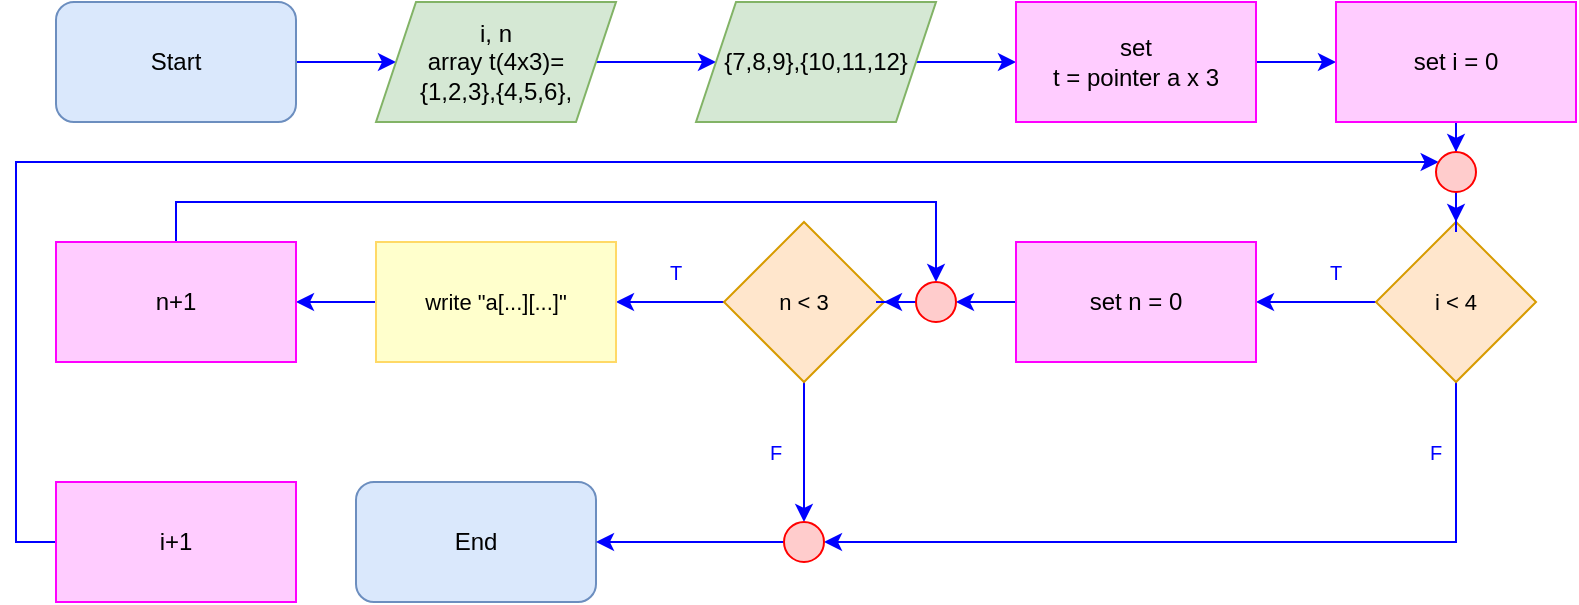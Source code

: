 <mxfile version="20.6.0" type="device"><diagram id="GU_egi--gNR71cNjjw7K" name="หน้า-1"><mxGraphModel dx="614" dy="685" grid="1" gridSize="10" guides="1" tooltips="1" connect="1" arrows="1" fold="1" page="1" pageScale="1" pageWidth="827" pageHeight="1169" math="0" shadow="0"><root><mxCell id="0"/><mxCell id="1" parent="0"/><mxCell id="3kbfPJICYh6IDhDmhpvJ-1" style="edgeStyle=orthogonalEdgeStyle;rounded=0;orthogonalLoop=1;jettySize=auto;html=1;strokeColor=#0000FF;" parent="1" source="3kbfPJICYh6IDhDmhpvJ-2" target="3kbfPJICYh6IDhDmhpvJ-4" edge="1"><mxGeometry relative="1" as="geometry"/></mxCell><mxCell id="3kbfPJICYh6IDhDmhpvJ-2" value="Start" style="rounded=1;whiteSpace=wrap;html=1;fillColor=#dae8fc;strokeColor=#6c8ebf;" parent="1" vertex="1"><mxGeometry x="40" y="40" width="120" height="60" as="geometry"/></mxCell><mxCell id="ifgtBYqmXfl11kZ3YnGU-4" style="edgeStyle=orthogonalEdgeStyle;shape=connector;rounded=0;orthogonalLoop=1;jettySize=auto;html=1;labelBackgroundColor=default;strokeColor=#0000FF;fontFamily=Helvetica;fontSize=11;fontColor=default;endArrow=classic;" parent="1" source="3kbfPJICYh6IDhDmhpvJ-4" target="ifgtBYqmXfl11kZ3YnGU-3" edge="1"><mxGeometry relative="1" as="geometry"/></mxCell><mxCell id="3kbfPJICYh6IDhDmhpvJ-4" value="i, n&lt;br&gt;array t(4x3)=&lt;br&gt;{1,2,3},{4,5,6}," style="shape=parallelogram;perimeter=parallelogramPerimeter;whiteSpace=wrap;html=1;fixedSize=1;fillColor=#d5e8d4;strokeColor=#82b366;" parent="1" vertex="1"><mxGeometry x="200" y="40" width="120" height="60" as="geometry"/></mxCell><mxCell id="ifgtBYqmXfl11kZ3YnGU-7" style="edgeStyle=orthogonalEdgeStyle;shape=connector;rounded=0;orthogonalLoop=1;jettySize=auto;html=1;labelBackgroundColor=default;strokeColor=#0000FF;fontFamily=Helvetica;fontSize=11;fontColor=default;endArrow=classic;" parent="1" source="ifgtBYqmXfl11kZ3YnGU-3" edge="1"><mxGeometry relative="1" as="geometry"><mxPoint x="520" y="70" as="targetPoint"/></mxGeometry></mxCell><mxCell id="ifgtBYqmXfl11kZ3YnGU-3" value="{7,8,9},{10,11,12}" style="shape=parallelogram;perimeter=parallelogramPerimeter;whiteSpace=wrap;html=1;fixedSize=1;fillColor=#d5e8d4;strokeColor=#82b366;" parent="1" vertex="1"><mxGeometry x="360" y="40" width="120" height="60" as="geometry"/></mxCell><mxCell id="ifgtBYqmXfl11kZ3YnGU-20" value="End" style="rounded=1;whiteSpace=wrap;html=1;fillColor=#dae8fc;strokeColor=#6c8ebf;" parent="1" vertex="1"><mxGeometry x="190" y="280" width="120" height="60" as="geometry"/></mxCell><mxCell id="Ovm43xg3As_PpW4FH1iu-12" value="" style="edgeStyle=orthogonalEdgeStyle;shape=connector;rounded=0;orthogonalLoop=1;jettySize=auto;html=1;labelBackgroundColor=default;strokeColor=#0000FF;fontFamily=Helvetica;fontSize=11;fontColor=default;endArrow=classic;" parent="1" source="Ovm43xg3As_PpW4FH1iu-8" target="Ovm43xg3As_PpW4FH1iu-11" edge="1"><mxGeometry relative="1" as="geometry"/></mxCell><mxCell id="Ovm43xg3As_PpW4FH1iu-8" value="set &lt;br&gt;t = pointer a x 3" style="whiteSpace=wrap;html=1;fillColor=#FFCCFF;strokeColor=#FF00FF;" parent="1" vertex="1"><mxGeometry x="520.0" y="40" width="120" height="60" as="geometry"/></mxCell><mxCell id="Ovm43xg3As_PpW4FH1iu-15" style="edgeStyle=orthogonalEdgeStyle;shape=connector;rounded=0;orthogonalLoop=1;jettySize=auto;html=1;entryX=1;entryY=0.5;entryDx=0;entryDy=0;labelBackgroundColor=default;strokeColor=#0000FF;fontFamily=Helvetica;fontSize=11;fontColor=default;endArrow=classic;" parent="1" source="Ovm43xg3As_PpW4FH1iu-9" target="Ovm43xg3As_PpW4FH1iu-14" edge="1"><mxGeometry relative="1" as="geometry"/></mxCell><mxCell id="ulrBUrzQ9kiSLNublLMv-3" style="edgeStyle=orthogonalEdgeStyle;shape=connector;rounded=0;orthogonalLoop=1;jettySize=auto;html=1;labelBackgroundColor=default;strokeColor=#0000FF;fontFamily=Helvetica;fontSize=11;fontColor=default;endArrow=classic;" parent="1" source="Ovm43xg3As_PpW4FH1iu-9" target="ulrBUrzQ9kiSLNublLMv-1" edge="1"><mxGeometry relative="1" as="geometry"><Array as="points"><mxPoint x="740" y="310"/></Array></mxGeometry></mxCell><mxCell id="Ovm43xg3As_PpW4FH1iu-9" value="i &amp;lt; 4" style="rhombus;whiteSpace=wrap;html=1;strokeColor=#d79b00;fontFamily=Helvetica;fontSize=11;fillColor=#ffe6cc;" parent="1" vertex="1"><mxGeometry x="700" y="150" width="80" height="80" as="geometry"/></mxCell><mxCell id="TdxvUBjZPPoMs1UXN-aR-10" style="edgeStyle=orthogonalEdgeStyle;shape=connector;rounded=0;orthogonalLoop=1;jettySize=auto;html=1;entryX=0.5;entryY=0;entryDx=0;entryDy=0;labelBackgroundColor=default;strokeColor=#0000FF;fontFamily=Helvetica;fontSize=11;fontColor=default;endArrow=classic;" parent="1" source="Ovm43xg3As_PpW4FH1iu-11" target="TdxvUBjZPPoMs1UXN-aR-9" edge="1"><mxGeometry relative="1" as="geometry"/></mxCell><mxCell id="Ovm43xg3As_PpW4FH1iu-11" value="set i = 0" style="whiteSpace=wrap;html=1;fillColor=#FFCCFF;strokeColor=#FF00FF;" parent="1" vertex="1"><mxGeometry x="680.0" y="40" width="120" height="60" as="geometry"/></mxCell><mxCell id="TdxvUBjZPPoMs1UXN-aR-2" style="edgeStyle=orthogonalEdgeStyle;shape=connector;rounded=0;orthogonalLoop=1;jettySize=auto;html=1;labelBackgroundColor=default;strokeColor=#0000FF;fontFamily=Helvetica;fontSize=11;fontColor=default;endArrow=classic;" parent="1" source="Ovm43xg3As_PpW4FH1iu-14" target="TdxvUBjZPPoMs1UXN-aR-1" edge="1"><mxGeometry relative="1" as="geometry"/></mxCell><mxCell id="Ovm43xg3As_PpW4FH1iu-14" value="set n = 0" style="whiteSpace=wrap;html=1;fillColor=#FFCCFF;strokeColor=#FF00FF;" parent="1" vertex="1"><mxGeometry x="520.0" y="160" width="120" height="60" as="geometry"/></mxCell><mxCell id="Ovm43xg3As_PpW4FH1iu-21" style="edgeStyle=orthogonalEdgeStyle;shape=connector;rounded=0;orthogonalLoop=1;jettySize=auto;html=1;labelBackgroundColor=default;strokeColor=#0000FF;fontFamily=Helvetica;fontSize=11;fontColor=default;endArrow=classic;" parent="1" source="Ovm43xg3As_PpW4FH1iu-16" target="Ovm43xg3As_PpW4FH1iu-18" edge="1"><mxGeometry relative="1" as="geometry"/></mxCell><mxCell id="ulrBUrzQ9kiSLNublLMv-2" style="edgeStyle=orthogonalEdgeStyle;shape=connector;rounded=0;orthogonalLoop=1;jettySize=auto;html=1;entryX=0.5;entryY=0;entryDx=0;entryDy=0;labelBackgroundColor=default;strokeColor=#0000FF;fontFamily=Helvetica;fontSize=11;fontColor=default;endArrow=classic;" parent="1" source="Ovm43xg3As_PpW4FH1iu-16" target="ulrBUrzQ9kiSLNublLMv-1" edge="1"><mxGeometry relative="1" as="geometry"/></mxCell><mxCell id="Ovm43xg3As_PpW4FH1iu-16" value="n &amp;lt; 3" style="rhombus;whiteSpace=wrap;html=1;strokeColor=#d79b00;fontFamily=Helvetica;fontSize=11;fillColor=#ffe6cc;" parent="1" vertex="1"><mxGeometry x="374" y="150" width="80" height="80" as="geometry"/></mxCell><mxCell id="Ovm43xg3As_PpW4FH1iu-23" style="edgeStyle=orthogonalEdgeStyle;shape=connector;rounded=0;orthogonalLoop=1;jettySize=auto;html=1;labelBackgroundColor=default;strokeColor=#0000FF;fontFamily=Helvetica;fontSize=11;fontColor=default;endArrow=classic;" parent="1" source="Ovm43xg3As_PpW4FH1iu-18" target="Ovm43xg3As_PpW4FH1iu-22" edge="1"><mxGeometry relative="1" as="geometry"/></mxCell><mxCell id="Ovm43xg3As_PpW4FH1iu-18" value="write &quot;a[...][...]&quot;" style="rounded=0;whiteSpace=wrap;html=1;strokeColor=#FFD966;fontFamily=Helvetica;fontSize=11;fillColor=#FFFFCC;" parent="1" vertex="1"><mxGeometry x="200" y="160" width="120" height="60" as="geometry"/></mxCell><mxCell id="TdxvUBjZPPoMs1UXN-aR-4" style="edgeStyle=orthogonalEdgeStyle;shape=connector;rounded=0;orthogonalLoop=1;jettySize=auto;html=1;labelBackgroundColor=default;strokeColor=#0000FF;fontFamily=Helvetica;fontSize=11;fontColor=default;endArrow=classic;" parent="1" source="Ovm43xg3As_PpW4FH1iu-22" target="TdxvUBjZPPoMs1UXN-aR-1" edge="1"><mxGeometry relative="1" as="geometry"><Array as="points"><mxPoint x="100" y="140"/><mxPoint x="480" y="140"/></Array></mxGeometry></mxCell><mxCell id="Ovm43xg3As_PpW4FH1iu-22" value="n+1" style="whiteSpace=wrap;html=1;fillColor=#FFCCFF;strokeColor=#FF00FF;" parent="1" vertex="1"><mxGeometry x="40.0" y="160" width="120" height="60" as="geometry"/></mxCell><mxCell id="TdxvUBjZPPoMs1UXN-aR-3" style="edgeStyle=orthogonalEdgeStyle;shape=connector;rounded=0;orthogonalLoop=1;jettySize=auto;html=1;labelBackgroundColor=default;strokeColor=#0000FF;fontFamily=Helvetica;fontSize=11;fontColor=default;endArrow=classic;" parent="1" source="TdxvUBjZPPoMs1UXN-aR-1" target="Ovm43xg3As_PpW4FH1iu-16" edge="1"><mxGeometry relative="1" as="geometry"/></mxCell><mxCell id="TdxvUBjZPPoMs1UXN-aR-1" value="" style="ellipse;whiteSpace=wrap;html=1;aspect=fixed;strokeColor=#FF0000;fontFamily=Helvetica;fontSize=12;fontColor=default;fillColor=#FFCCCC;" parent="1" vertex="1"><mxGeometry x="470" y="180" width="20" height="20" as="geometry"/></mxCell><mxCell id="TdxvUBjZPPoMs1UXN-aR-8" style="edgeStyle=orthogonalEdgeStyle;shape=connector;rounded=0;orthogonalLoop=1;jettySize=auto;html=1;labelBackgroundColor=default;strokeColor=#0000FF;fontFamily=Helvetica;fontSize=11;fontColor=default;endArrow=classic;" parent="1" source="TdxvUBjZPPoMs1UXN-aR-5" target="TdxvUBjZPPoMs1UXN-aR-9" edge="1"><mxGeometry relative="1" as="geometry"><mxPoint x="550" y="160" as="targetPoint"/><Array as="points"><mxPoint x="20" y="310"/><mxPoint x="20" y="120"/></Array></mxGeometry></mxCell><mxCell id="TdxvUBjZPPoMs1UXN-aR-5" value="i+1" style="whiteSpace=wrap;html=1;fillColor=#FFCCFF;strokeColor=#FF00FF;" parent="1" vertex="1"><mxGeometry x="40.0" y="280" width="120" height="60" as="geometry"/></mxCell><mxCell id="TdxvUBjZPPoMs1UXN-aR-11" style="edgeStyle=orthogonalEdgeStyle;shape=connector;rounded=0;orthogonalLoop=1;jettySize=auto;html=1;labelBackgroundColor=default;strokeColor=#0000FF;fontFamily=Helvetica;fontSize=11;fontColor=default;endArrow=classic;" parent="1" source="TdxvUBjZPPoMs1UXN-aR-9" target="Ovm43xg3As_PpW4FH1iu-9" edge="1"><mxGeometry relative="1" as="geometry"/></mxCell><mxCell id="TdxvUBjZPPoMs1UXN-aR-9" value="" style="ellipse;whiteSpace=wrap;html=1;aspect=fixed;strokeColor=#FF0000;fontFamily=Helvetica;fontSize=12;fontColor=default;fillColor=#FFCCCC;" parent="1" vertex="1"><mxGeometry x="730" y="115" width="20" height="20" as="geometry"/></mxCell><mxCell id="ulrBUrzQ9kiSLNublLMv-4" style="edgeStyle=orthogonalEdgeStyle;shape=connector;rounded=0;orthogonalLoop=1;jettySize=auto;html=1;labelBackgroundColor=default;strokeColor=#0000FF;fontFamily=Helvetica;fontSize=11;fontColor=default;endArrow=classic;" parent="1" source="ulrBUrzQ9kiSLNublLMv-1" target="ifgtBYqmXfl11kZ3YnGU-20" edge="1"><mxGeometry relative="1" as="geometry"/></mxCell><mxCell id="ulrBUrzQ9kiSLNublLMv-1" value="" style="ellipse;whiteSpace=wrap;html=1;aspect=fixed;strokeColor=#FF0000;fontFamily=Helvetica;fontSize=12;fontColor=default;fillColor=#FFCCCC;" parent="1" vertex="1"><mxGeometry x="404" y="300" width="20" height="20" as="geometry"/></mxCell><mxCell id="ulrBUrzQ9kiSLNublLMv-5" value="&lt;font color=&quot;#0000ff&quot; style=&quot;font-size: 10px;&quot;&gt;T&lt;/font&gt;" style="text;strokeColor=none;fillColor=none;align=center;verticalAlign=middle;spacingLeft=4;spacingRight=4;overflow=hidden;points=[[0,0.5],[1,0.5]];portConstraint=eastwest;rotatable=0;whiteSpace=wrap;html=1;fontFamily=Helvetica;fontSize=11;fontColor=default;" parent="1" vertex="1"><mxGeometry x="640" y="160" width="80" height="30" as="geometry"/></mxCell><mxCell id="ulrBUrzQ9kiSLNublLMv-6" value="&lt;font color=&quot;#0000ff&quot; style=&quot;font-size: 10px;&quot;&gt;F&lt;/font&gt;" style="text;strokeColor=none;fillColor=none;align=center;verticalAlign=middle;spacingLeft=4;spacingRight=4;overflow=hidden;points=[[0,0.5],[1,0.5]];portConstraint=eastwest;rotatable=0;whiteSpace=wrap;html=1;fontFamily=Helvetica;fontSize=11;fontColor=default;" parent="1" vertex="1"><mxGeometry x="690" y="250" width="80" height="30" as="geometry"/></mxCell><mxCell id="ulrBUrzQ9kiSLNublLMv-7" value="&lt;font color=&quot;#0000ff&quot; style=&quot;font-size: 10px;&quot;&gt;T&lt;/font&gt;" style="text;strokeColor=none;fillColor=none;align=center;verticalAlign=middle;spacingLeft=4;spacingRight=4;overflow=hidden;points=[[0,0.5],[1,0.5]];portConstraint=eastwest;rotatable=0;whiteSpace=wrap;html=1;fontFamily=Helvetica;fontSize=11;fontColor=default;" parent="1" vertex="1"><mxGeometry x="310" y="160" width="80" height="30" as="geometry"/></mxCell><mxCell id="ulrBUrzQ9kiSLNublLMv-9" value="&lt;font color=&quot;#0000ff&quot; style=&quot;font-size: 10px;&quot;&gt;F&lt;/font&gt;" style="text;strokeColor=none;fillColor=none;align=center;verticalAlign=middle;spacingLeft=4;spacingRight=4;overflow=hidden;points=[[0,0.5],[1,0.5]];portConstraint=eastwest;rotatable=0;whiteSpace=wrap;html=1;fontFamily=Helvetica;fontSize=11;fontColor=default;" parent="1" vertex="1"><mxGeometry x="360" y="250" width="80" height="30" as="geometry"/></mxCell></root></mxGraphModel></diagram></mxfile>